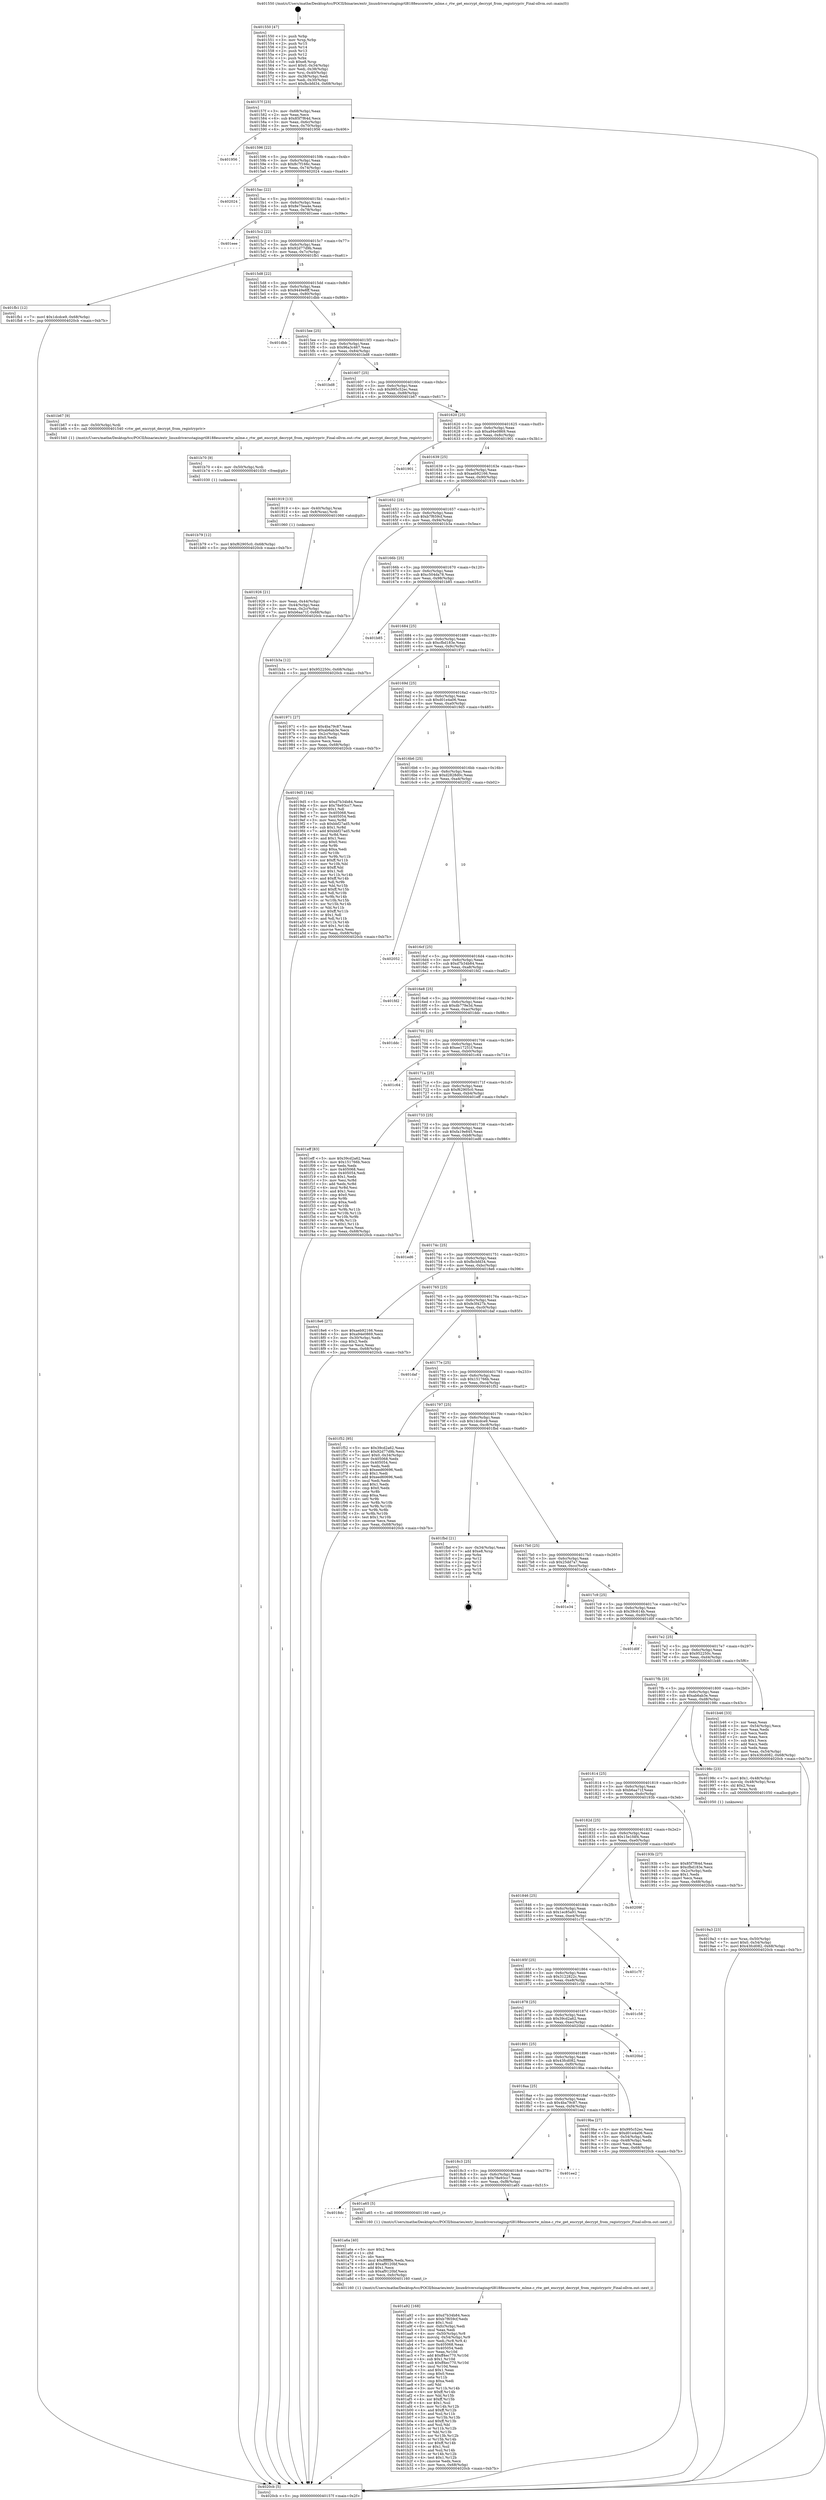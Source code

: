 digraph "0x401550" {
  label = "0x401550 (/mnt/c/Users/mathe/Desktop/tcc/POCII/binaries/extr_linuxdriversstagingrtl8188eucorertw_mlme.c_rtw_get_encrypt_decrypt_from_registrypriv_Final-ollvm.out::main(0))"
  labelloc = "t"
  node[shape=record]

  Entry [label="",width=0.3,height=0.3,shape=circle,fillcolor=black,style=filled]
  "0x40157f" [label="{
     0x40157f [23]\l
     | [instrs]\l
     &nbsp;&nbsp;0x40157f \<+3\>: mov -0x68(%rbp),%eax\l
     &nbsp;&nbsp;0x401582 \<+2\>: mov %eax,%ecx\l
     &nbsp;&nbsp;0x401584 \<+6\>: sub $0x85f7f64d,%ecx\l
     &nbsp;&nbsp;0x40158a \<+3\>: mov %eax,-0x6c(%rbp)\l
     &nbsp;&nbsp;0x40158d \<+3\>: mov %ecx,-0x70(%rbp)\l
     &nbsp;&nbsp;0x401590 \<+6\>: je 0000000000401956 \<main+0x406\>\l
  }"]
  "0x401956" [label="{
     0x401956\l
  }", style=dashed]
  "0x401596" [label="{
     0x401596 [22]\l
     | [instrs]\l
     &nbsp;&nbsp;0x401596 \<+5\>: jmp 000000000040159b \<main+0x4b\>\l
     &nbsp;&nbsp;0x40159b \<+3\>: mov -0x6c(%rbp),%eax\l
     &nbsp;&nbsp;0x40159e \<+5\>: sub $0x8c7f166c,%eax\l
     &nbsp;&nbsp;0x4015a3 \<+3\>: mov %eax,-0x74(%rbp)\l
     &nbsp;&nbsp;0x4015a6 \<+6\>: je 0000000000402024 \<main+0xad4\>\l
  }"]
  Exit [label="",width=0.3,height=0.3,shape=circle,fillcolor=black,style=filled,peripheries=2]
  "0x402024" [label="{
     0x402024\l
  }", style=dashed]
  "0x4015ac" [label="{
     0x4015ac [22]\l
     | [instrs]\l
     &nbsp;&nbsp;0x4015ac \<+5\>: jmp 00000000004015b1 \<main+0x61\>\l
     &nbsp;&nbsp;0x4015b1 \<+3\>: mov -0x6c(%rbp),%eax\l
     &nbsp;&nbsp;0x4015b4 \<+5\>: sub $0x8e75ea4e,%eax\l
     &nbsp;&nbsp;0x4015b9 \<+3\>: mov %eax,-0x78(%rbp)\l
     &nbsp;&nbsp;0x4015bc \<+6\>: je 0000000000401eee \<main+0x99e\>\l
  }"]
  "0x401b79" [label="{
     0x401b79 [12]\l
     | [instrs]\l
     &nbsp;&nbsp;0x401b79 \<+7\>: movl $0xf62905c0,-0x68(%rbp)\l
     &nbsp;&nbsp;0x401b80 \<+5\>: jmp 00000000004020cb \<main+0xb7b\>\l
  }"]
  "0x401eee" [label="{
     0x401eee\l
  }", style=dashed]
  "0x4015c2" [label="{
     0x4015c2 [22]\l
     | [instrs]\l
     &nbsp;&nbsp;0x4015c2 \<+5\>: jmp 00000000004015c7 \<main+0x77\>\l
     &nbsp;&nbsp;0x4015c7 \<+3\>: mov -0x6c(%rbp),%eax\l
     &nbsp;&nbsp;0x4015ca \<+5\>: sub $0x92d77d9b,%eax\l
     &nbsp;&nbsp;0x4015cf \<+3\>: mov %eax,-0x7c(%rbp)\l
     &nbsp;&nbsp;0x4015d2 \<+6\>: je 0000000000401fb1 \<main+0xa61\>\l
  }"]
  "0x401b70" [label="{
     0x401b70 [9]\l
     | [instrs]\l
     &nbsp;&nbsp;0x401b70 \<+4\>: mov -0x50(%rbp),%rdi\l
     &nbsp;&nbsp;0x401b74 \<+5\>: call 0000000000401030 \<free@plt\>\l
     | [calls]\l
     &nbsp;&nbsp;0x401030 \{1\} (unknown)\l
  }"]
  "0x401fb1" [label="{
     0x401fb1 [12]\l
     | [instrs]\l
     &nbsp;&nbsp;0x401fb1 \<+7\>: movl $0x1dcdce9,-0x68(%rbp)\l
     &nbsp;&nbsp;0x401fb8 \<+5\>: jmp 00000000004020cb \<main+0xb7b\>\l
  }"]
  "0x4015d8" [label="{
     0x4015d8 [22]\l
     | [instrs]\l
     &nbsp;&nbsp;0x4015d8 \<+5\>: jmp 00000000004015dd \<main+0x8d\>\l
     &nbsp;&nbsp;0x4015dd \<+3\>: mov -0x6c(%rbp),%eax\l
     &nbsp;&nbsp;0x4015e0 \<+5\>: sub $0x9449e8ff,%eax\l
     &nbsp;&nbsp;0x4015e5 \<+3\>: mov %eax,-0x80(%rbp)\l
     &nbsp;&nbsp;0x4015e8 \<+6\>: je 0000000000401dbb \<main+0x86b\>\l
  }"]
  "0x401a92" [label="{
     0x401a92 [168]\l
     | [instrs]\l
     &nbsp;&nbsp;0x401a92 \<+5\>: mov $0xd7b34b84,%ecx\l
     &nbsp;&nbsp;0x401a97 \<+5\>: mov $0xb7f659cf,%edx\l
     &nbsp;&nbsp;0x401a9c \<+3\>: mov $0x1,%sil\l
     &nbsp;&nbsp;0x401a9f \<+6\>: mov -0xfc(%rbp),%edi\l
     &nbsp;&nbsp;0x401aa5 \<+3\>: imul %eax,%edi\l
     &nbsp;&nbsp;0x401aa8 \<+4\>: mov -0x50(%rbp),%r8\l
     &nbsp;&nbsp;0x401aac \<+4\>: movslq -0x54(%rbp),%r9\l
     &nbsp;&nbsp;0x401ab0 \<+4\>: mov %edi,(%r8,%r9,4)\l
     &nbsp;&nbsp;0x401ab4 \<+7\>: mov 0x405068,%eax\l
     &nbsp;&nbsp;0x401abb \<+7\>: mov 0x405054,%edi\l
     &nbsp;&nbsp;0x401ac2 \<+3\>: mov %eax,%r10d\l
     &nbsp;&nbsp;0x401ac5 \<+7\>: add $0xff4ec770,%r10d\l
     &nbsp;&nbsp;0x401acc \<+4\>: sub $0x1,%r10d\l
     &nbsp;&nbsp;0x401ad0 \<+7\>: sub $0xff4ec770,%r10d\l
     &nbsp;&nbsp;0x401ad7 \<+4\>: imul %r10d,%eax\l
     &nbsp;&nbsp;0x401adb \<+3\>: and $0x1,%eax\l
     &nbsp;&nbsp;0x401ade \<+3\>: cmp $0x0,%eax\l
     &nbsp;&nbsp;0x401ae1 \<+4\>: sete %r11b\l
     &nbsp;&nbsp;0x401ae5 \<+3\>: cmp $0xa,%edi\l
     &nbsp;&nbsp;0x401ae8 \<+3\>: setl %bl\l
     &nbsp;&nbsp;0x401aeb \<+3\>: mov %r11b,%r14b\l
     &nbsp;&nbsp;0x401aee \<+4\>: xor $0xff,%r14b\l
     &nbsp;&nbsp;0x401af2 \<+3\>: mov %bl,%r15b\l
     &nbsp;&nbsp;0x401af5 \<+4\>: xor $0xff,%r15b\l
     &nbsp;&nbsp;0x401af9 \<+4\>: xor $0x1,%sil\l
     &nbsp;&nbsp;0x401afd \<+3\>: mov %r14b,%r12b\l
     &nbsp;&nbsp;0x401b00 \<+4\>: and $0xff,%r12b\l
     &nbsp;&nbsp;0x401b04 \<+3\>: and %sil,%r11b\l
     &nbsp;&nbsp;0x401b07 \<+3\>: mov %r15b,%r13b\l
     &nbsp;&nbsp;0x401b0a \<+4\>: and $0xff,%r13b\l
     &nbsp;&nbsp;0x401b0e \<+3\>: and %sil,%bl\l
     &nbsp;&nbsp;0x401b11 \<+3\>: or %r11b,%r12b\l
     &nbsp;&nbsp;0x401b14 \<+3\>: or %bl,%r13b\l
     &nbsp;&nbsp;0x401b17 \<+3\>: xor %r13b,%r12b\l
     &nbsp;&nbsp;0x401b1a \<+3\>: or %r15b,%r14b\l
     &nbsp;&nbsp;0x401b1d \<+4\>: xor $0xff,%r14b\l
     &nbsp;&nbsp;0x401b21 \<+4\>: or $0x1,%sil\l
     &nbsp;&nbsp;0x401b25 \<+3\>: and %sil,%r14b\l
     &nbsp;&nbsp;0x401b28 \<+3\>: or %r14b,%r12b\l
     &nbsp;&nbsp;0x401b2b \<+4\>: test $0x1,%r12b\l
     &nbsp;&nbsp;0x401b2f \<+3\>: cmovne %edx,%ecx\l
     &nbsp;&nbsp;0x401b32 \<+3\>: mov %ecx,-0x68(%rbp)\l
     &nbsp;&nbsp;0x401b35 \<+5\>: jmp 00000000004020cb \<main+0xb7b\>\l
  }"]
  "0x401dbb" [label="{
     0x401dbb\l
  }", style=dashed]
  "0x4015ee" [label="{
     0x4015ee [25]\l
     | [instrs]\l
     &nbsp;&nbsp;0x4015ee \<+5\>: jmp 00000000004015f3 \<main+0xa3\>\l
     &nbsp;&nbsp;0x4015f3 \<+3\>: mov -0x6c(%rbp),%eax\l
     &nbsp;&nbsp;0x4015f6 \<+5\>: sub $0x96a3c467,%eax\l
     &nbsp;&nbsp;0x4015fb \<+6\>: mov %eax,-0x84(%rbp)\l
     &nbsp;&nbsp;0x401601 \<+6\>: je 0000000000401bd8 \<main+0x688\>\l
  }"]
  "0x401a6a" [label="{
     0x401a6a [40]\l
     | [instrs]\l
     &nbsp;&nbsp;0x401a6a \<+5\>: mov $0x2,%ecx\l
     &nbsp;&nbsp;0x401a6f \<+1\>: cltd\l
     &nbsp;&nbsp;0x401a70 \<+2\>: idiv %ecx\l
     &nbsp;&nbsp;0x401a72 \<+6\>: imul $0xfffffffe,%edx,%ecx\l
     &nbsp;&nbsp;0x401a78 \<+6\>: add $0xaf9120bf,%ecx\l
     &nbsp;&nbsp;0x401a7e \<+3\>: add $0x1,%ecx\l
     &nbsp;&nbsp;0x401a81 \<+6\>: sub $0xaf9120bf,%ecx\l
     &nbsp;&nbsp;0x401a87 \<+6\>: mov %ecx,-0xfc(%rbp)\l
     &nbsp;&nbsp;0x401a8d \<+5\>: call 0000000000401160 \<next_i\>\l
     | [calls]\l
     &nbsp;&nbsp;0x401160 \{1\} (/mnt/c/Users/mathe/Desktop/tcc/POCII/binaries/extr_linuxdriversstagingrtl8188eucorertw_mlme.c_rtw_get_encrypt_decrypt_from_registrypriv_Final-ollvm.out::next_i)\l
  }"]
  "0x401bd8" [label="{
     0x401bd8\l
  }", style=dashed]
  "0x401607" [label="{
     0x401607 [25]\l
     | [instrs]\l
     &nbsp;&nbsp;0x401607 \<+5\>: jmp 000000000040160c \<main+0xbc\>\l
     &nbsp;&nbsp;0x40160c \<+3\>: mov -0x6c(%rbp),%eax\l
     &nbsp;&nbsp;0x40160f \<+5\>: sub $0x995c52ec,%eax\l
     &nbsp;&nbsp;0x401614 \<+6\>: mov %eax,-0x88(%rbp)\l
     &nbsp;&nbsp;0x40161a \<+6\>: je 0000000000401b67 \<main+0x617\>\l
  }"]
  "0x4018dc" [label="{
     0x4018dc\l
  }", style=dashed]
  "0x401b67" [label="{
     0x401b67 [9]\l
     | [instrs]\l
     &nbsp;&nbsp;0x401b67 \<+4\>: mov -0x50(%rbp),%rdi\l
     &nbsp;&nbsp;0x401b6b \<+5\>: call 0000000000401540 \<rtw_get_encrypt_decrypt_from_registrypriv\>\l
     | [calls]\l
     &nbsp;&nbsp;0x401540 \{1\} (/mnt/c/Users/mathe/Desktop/tcc/POCII/binaries/extr_linuxdriversstagingrtl8188eucorertw_mlme.c_rtw_get_encrypt_decrypt_from_registrypriv_Final-ollvm.out::rtw_get_encrypt_decrypt_from_registrypriv)\l
  }"]
  "0x401620" [label="{
     0x401620 [25]\l
     | [instrs]\l
     &nbsp;&nbsp;0x401620 \<+5\>: jmp 0000000000401625 \<main+0xd5\>\l
     &nbsp;&nbsp;0x401625 \<+3\>: mov -0x6c(%rbp),%eax\l
     &nbsp;&nbsp;0x401628 \<+5\>: sub $0xa94e0869,%eax\l
     &nbsp;&nbsp;0x40162d \<+6\>: mov %eax,-0x8c(%rbp)\l
     &nbsp;&nbsp;0x401633 \<+6\>: je 0000000000401901 \<main+0x3b1\>\l
  }"]
  "0x401a65" [label="{
     0x401a65 [5]\l
     | [instrs]\l
     &nbsp;&nbsp;0x401a65 \<+5\>: call 0000000000401160 \<next_i\>\l
     | [calls]\l
     &nbsp;&nbsp;0x401160 \{1\} (/mnt/c/Users/mathe/Desktop/tcc/POCII/binaries/extr_linuxdriversstagingrtl8188eucorertw_mlme.c_rtw_get_encrypt_decrypt_from_registrypriv_Final-ollvm.out::next_i)\l
  }"]
  "0x401901" [label="{
     0x401901\l
  }", style=dashed]
  "0x401639" [label="{
     0x401639 [25]\l
     | [instrs]\l
     &nbsp;&nbsp;0x401639 \<+5\>: jmp 000000000040163e \<main+0xee\>\l
     &nbsp;&nbsp;0x40163e \<+3\>: mov -0x6c(%rbp),%eax\l
     &nbsp;&nbsp;0x401641 \<+5\>: sub $0xaeb92166,%eax\l
     &nbsp;&nbsp;0x401646 \<+6\>: mov %eax,-0x90(%rbp)\l
     &nbsp;&nbsp;0x40164c \<+6\>: je 0000000000401919 \<main+0x3c9\>\l
  }"]
  "0x4018c3" [label="{
     0x4018c3 [25]\l
     | [instrs]\l
     &nbsp;&nbsp;0x4018c3 \<+5\>: jmp 00000000004018c8 \<main+0x378\>\l
     &nbsp;&nbsp;0x4018c8 \<+3\>: mov -0x6c(%rbp),%eax\l
     &nbsp;&nbsp;0x4018cb \<+5\>: sub $0x78e93cc7,%eax\l
     &nbsp;&nbsp;0x4018d0 \<+6\>: mov %eax,-0xf8(%rbp)\l
     &nbsp;&nbsp;0x4018d6 \<+6\>: je 0000000000401a65 \<main+0x515\>\l
  }"]
  "0x401919" [label="{
     0x401919 [13]\l
     | [instrs]\l
     &nbsp;&nbsp;0x401919 \<+4\>: mov -0x40(%rbp),%rax\l
     &nbsp;&nbsp;0x40191d \<+4\>: mov 0x8(%rax),%rdi\l
     &nbsp;&nbsp;0x401921 \<+5\>: call 0000000000401060 \<atoi@plt\>\l
     | [calls]\l
     &nbsp;&nbsp;0x401060 \{1\} (unknown)\l
  }"]
  "0x401652" [label="{
     0x401652 [25]\l
     | [instrs]\l
     &nbsp;&nbsp;0x401652 \<+5\>: jmp 0000000000401657 \<main+0x107\>\l
     &nbsp;&nbsp;0x401657 \<+3\>: mov -0x6c(%rbp),%eax\l
     &nbsp;&nbsp;0x40165a \<+5\>: sub $0xb7f659cf,%eax\l
     &nbsp;&nbsp;0x40165f \<+6\>: mov %eax,-0x94(%rbp)\l
     &nbsp;&nbsp;0x401665 \<+6\>: je 0000000000401b3a \<main+0x5ea\>\l
  }"]
  "0x401ee2" [label="{
     0x401ee2\l
  }", style=dashed]
  "0x401b3a" [label="{
     0x401b3a [12]\l
     | [instrs]\l
     &nbsp;&nbsp;0x401b3a \<+7\>: movl $0x952250c,-0x68(%rbp)\l
     &nbsp;&nbsp;0x401b41 \<+5\>: jmp 00000000004020cb \<main+0xb7b\>\l
  }"]
  "0x40166b" [label="{
     0x40166b [25]\l
     | [instrs]\l
     &nbsp;&nbsp;0x40166b \<+5\>: jmp 0000000000401670 \<main+0x120\>\l
     &nbsp;&nbsp;0x401670 \<+3\>: mov -0x6c(%rbp),%eax\l
     &nbsp;&nbsp;0x401673 \<+5\>: sub $0xc504da78,%eax\l
     &nbsp;&nbsp;0x401678 \<+6\>: mov %eax,-0x98(%rbp)\l
     &nbsp;&nbsp;0x40167e \<+6\>: je 0000000000401b85 \<main+0x635\>\l
  }"]
  "0x4018aa" [label="{
     0x4018aa [25]\l
     | [instrs]\l
     &nbsp;&nbsp;0x4018aa \<+5\>: jmp 00000000004018af \<main+0x35f\>\l
     &nbsp;&nbsp;0x4018af \<+3\>: mov -0x6c(%rbp),%eax\l
     &nbsp;&nbsp;0x4018b2 \<+5\>: sub $0x4ba79c87,%eax\l
     &nbsp;&nbsp;0x4018b7 \<+6\>: mov %eax,-0xf4(%rbp)\l
     &nbsp;&nbsp;0x4018bd \<+6\>: je 0000000000401ee2 \<main+0x992\>\l
  }"]
  "0x401b85" [label="{
     0x401b85\l
  }", style=dashed]
  "0x401684" [label="{
     0x401684 [25]\l
     | [instrs]\l
     &nbsp;&nbsp;0x401684 \<+5\>: jmp 0000000000401689 \<main+0x139\>\l
     &nbsp;&nbsp;0x401689 \<+3\>: mov -0x6c(%rbp),%eax\l
     &nbsp;&nbsp;0x40168c \<+5\>: sub $0xcfbd183e,%eax\l
     &nbsp;&nbsp;0x401691 \<+6\>: mov %eax,-0x9c(%rbp)\l
     &nbsp;&nbsp;0x401697 \<+6\>: je 0000000000401971 \<main+0x421\>\l
  }"]
  "0x4019ba" [label="{
     0x4019ba [27]\l
     | [instrs]\l
     &nbsp;&nbsp;0x4019ba \<+5\>: mov $0x995c52ec,%eax\l
     &nbsp;&nbsp;0x4019bf \<+5\>: mov $0xd01e4a06,%ecx\l
     &nbsp;&nbsp;0x4019c4 \<+3\>: mov -0x54(%rbp),%edx\l
     &nbsp;&nbsp;0x4019c7 \<+3\>: cmp -0x48(%rbp),%edx\l
     &nbsp;&nbsp;0x4019ca \<+3\>: cmovl %ecx,%eax\l
     &nbsp;&nbsp;0x4019cd \<+3\>: mov %eax,-0x68(%rbp)\l
     &nbsp;&nbsp;0x4019d0 \<+5\>: jmp 00000000004020cb \<main+0xb7b\>\l
  }"]
  "0x401971" [label="{
     0x401971 [27]\l
     | [instrs]\l
     &nbsp;&nbsp;0x401971 \<+5\>: mov $0x4ba79c87,%eax\l
     &nbsp;&nbsp;0x401976 \<+5\>: mov $0xab6ab3e,%ecx\l
     &nbsp;&nbsp;0x40197b \<+3\>: mov -0x2c(%rbp),%edx\l
     &nbsp;&nbsp;0x40197e \<+3\>: cmp $0x0,%edx\l
     &nbsp;&nbsp;0x401981 \<+3\>: cmove %ecx,%eax\l
     &nbsp;&nbsp;0x401984 \<+3\>: mov %eax,-0x68(%rbp)\l
     &nbsp;&nbsp;0x401987 \<+5\>: jmp 00000000004020cb \<main+0xb7b\>\l
  }"]
  "0x40169d" [label="{
     0x40169d [25]\l
     | [instrs]\l
     &nbsp;&nbsp;0x40169d \<+5\>: jmp 00000000004016a2 \<main+0x152\>\l
     &nbsp;&nbsp;0x4016a2 \<+3\>: mov -0x6c(%rbp),%eax\l
     &nbsp;&nbsp;0x4016a5 \<+5\>: sub $0xd01e4a06,%eax\l
     &nbsp;&nbsp;0x4016aa \<+6\>: mov %eax,-0xa0(%rbp)\l
     &nbsp;&nbsp;0x4016b0 \<+6\>: je 00000000004019d5 \<main+0x485\>\l
  }"]
  "0x401891" [label="{
     0x401891 [25]\l
     | [instrs]\l
     &nbsp;&nbsp;0x401891 \<+5\>: jmp 0000000000401896 \<main+0x346\>\l
     &nbsp;&nbsp;0x401896 \<+3\>: mov -0x6c(%rbp),%eax\l
     &nbsp;&nbsp;0x401899 \<+5\>: sub $0x43fcd082,%eax\l
     &nbsp;&nbsp;0x40189e \<+6\>: mov %eax,-0xf0(%rbp)\l
     &nbsp;&nbsp;0x4018a4 \<+6\>: je 00000000004019ba \<main+0x46a\>\l
  }"]
  "0x4019d5" [label="{
     0x4019d5 [144]\l
     | [instrs]\l
     &nbsp;&nbsp;0x4019d5 \<+5\>: mov $0xd7b34b84,%eax\l
     &nbsp;&nbsp;0x4019da \<+5\>: mov $0x78e93cc7,%ecx\l
     &nbsp;&nbsp;0x4019df \<+2\>: mov $0x1,%dl\l
     &nbsp;&nbsp;0x4019e1 \<+7\>: mov 0x405068,%esi\l
     &nbsp;&nbsp;0x4019e8 \<+7\>: mov 0x405054,%edi\l
     &nbsp;&nbsp;0x4019ef \<+3\>: mov %esi,%r8d\l
     &nbsp;&nbsp;0x4019f2 \<+7\>: sub $0xbbf27ad5,%r8d\l
     &nbsp;&nbsp;0x4019f9 \<+4\>: sub $0x1,%r8d\l
     &nbsp;&nbsp;0x4019fd \<+7\>: add $0xbbf27ad5,%r8d\l
     &nbsp;&nbsp;0x401a04 \<+4\>: imul %r8d,%esi\l
     &nbsp;&nbsp;0x401a08 \<+3\>: and $0x1,%esi\l
     &nbsp;&nbsp;0x401a0b \<+3\>: cmp $0x0,%esi\l
     &nbsp;&nbsp;0x401a0e \<+4\>: sete %r9b\l
     &nbsp;&nbsp;0x401a12 \<+3\>: cmp $0xa,%edi\l
     &nbsp;&nbsp;0x401a15 \<+4\>: setl %r10b\l
     &nbsp;&nbsp;0x401a19 \<+3\>: mov %r9b,%r11b\l
     &nbsp;&nbsp;0x401a1c \<+4\>: xor $0xff,%r11b\l
     &nbsp;&nbsp;0x401a20 \<+3\>: mov %r10b,%bl\l
     &nbsp;&nbsp;0x401a23 \<+3\>: xor $0xff,%bl\l
     &nbsp;&nbsp;0x401a26 \<+3\>: xor $0x1,%dl\l
     &nbsp;&nbsp;0x401a29 \<+3\>: mov %r11b,%r14b\l
     &nbsp;&nbsp;0x401a2c \<+4\>: and $0xff,%r14b\l
     &nbsp;&nbsp;0x401a30 \<+3\>: and %dl,%r9b\l
     &nbsp;&nbsp;0x401a33 \<+3\>: mov %bl,%r15b\l
     &nbsp;&nbsp;0x401a36 \<+4\>: and $0xff,%r15b\l
     &nbsp;&nbsp;0x401a3a \<+3\>: and %dl,%r10b\l
     &nbsp;&nbsp;0x401a3d \<+3\>: or %r9b,%r14b\l
     &nbsp;&nbsp;0x401a40 \<+3\>: or %r10b,%r15b\l
     &nbsp;&nbsp;0x401a43 \<+3\>: xor %r15b,%r14b\l
     &nbsp;&nbsp;0x401a46 \<+3\>: or %bl,%r11b\l
     &nbsp;&nbsp;0x401a49 \<+4\>: xor $0xff,%r11b\l
     &nbsp;&nbsp;0x401a4d \<+3\>: or $0x1,%dl\l
     &nbsp;&nbsp;0x401a50 \<+3\>: and %dl,%r11b\l
     &nbsp;&nbsp;0x401a53 \<+3\>: or %r11b,%r14b\l
     &nbsp;&nbsp;0x401a56 \<+4\>: test $0x1,%r14b\l
     &nbsp;&nbsp;0x401a5a \<+3\>: cmovne %ecx,%eax\l
     &nbsp;&nbsp;0x401a5d \<+3\>: mov %eax,-0x68(%rbp)\l
     &nbsp;&nbsp;0x401a60 \<+5\>: jmp 00000000004020cb \<main+0xb7b\>\l
  }"]
  "0x4016b6" [label="{
     0x4016b6 [25]\l
     | [instrs]\l
     &nbsp;&nbsp;0x4016b6 \<+5\>: jmp 00000000004016bb \<main+0x16b\>\l
     &nbsp;&nbsp;0x4016bb \<+3\>: mov -0x6c(%rbp),%eax\l
     &nbsp;&nbsp;0x4016be \<+5\>: sub $0xd2828d0c,%eax\l
     &nbsp;&nbsp;0x4016c3 \<+6\>: mov %eax,-0xa4(%rbp)\l
     &nbsp;&nbsp;0x4016c9 \<+6\>: je 0000000000402052 \<main+0xb02\>\l
  }"]
  "0x4020bd" [label="{
     0x4020bd\l
  }", style=dashed]
  "0x402052" [label="{
     0x402052\l
  }", style=dashed]
  "0x4016cf" [label="{
     0x4016cf [25]\l
     | [instrs]\l
     &nbsp;&nbsp;0x4016cf \<+5\>: jmp 00000000004016d4 \<main+0x184\>\l
     &nbsp;&nbsp;0x4016d4 \<+3\>: mov -0x6c(%rbp),%eax\l
     &nbsp;&nbsp;0x4016d7 \<+5\>: sub $0xd7b34b84,%eax\l
     &nbsp;&nbsp;0x4016dc \<+6\>: mov %eax,-0xa8(%rbp)\l
     &nbsp;&nbsp;0x4016e2 \<+6\>: je 0000000000401fd2 \<main+0xa82\>\l
  }"]
  "0x401878" [label="{
     0x401878 [25]\l
     | [instrs]\l
     &nbsp;&nbsp;0x401878 \<+5\>: jmp 000000000040187d \<main+0x32d\>\l
     &nbsp;&nbsp;0x40187d \<+3\>: mov -0x6c(%rbp),%eax\l
     &nbsp;&nbsp;0x401880 \<+5\>: sub $0x39cd2a62,%eax\l
     &nbsp;&nbsp;0x401885 \<+6\>: mov %eax,-0xec(%rbp)\l
     &nbsp;&nbsp;0x40188b \<+6\>: je 00000000004020bd \<main+0xb6d\>\l
  }"]
  "0x401fd2" [label="{
     0x401fd2\l
  }", style=dashed]
  "0x4016e8" [label="{
     0x4016e8 [25]\l
     | [instrs]\l
     &nbsp;&nbsp;0x4016e8 \<+5\>: jmp 00000000004016ed \<main+0x19d\>\l
     &nbsp;&nbsp;0x4016ed \<+3\>: mov -0x6c(%rbp),%eax\l
     &nbsp;&nbsp;0x4016f0 \<+5\>: sub $0xdb779e3d,%eax\l
     &nbsp;&nbsp;0x4016f5 \<+6\>: mov %eax,-0xac(%rbp)\l
     &nbsp;&nbsp;0x4016fb \<+6\>: je 0000000000401ddc \<main+0x88c\>\l
  }"]
  "0x401c58" [label="{
     0x401c58\l
  }", style=dashed]
  "0x401ddc" [label="{
     0x401ddc\l
  }", style=dashed]
  "0x401701" [label="{
     0x401701 [25]\l
     | [instrs]\l
     &nbsp;&nbsp;0x401701 \<+5\>: jmp 0000000000401706 \<main+0x1b6\>\l
     &nbsp;&nbsp;0x401706 \<+3\>: mov -0x6c(%rbp),%eax\l
     &nbsp;&nbsp;0x401709 \<+5\>: sub $0xee17251f,%eax\l
     &nbsp;&nbsp;0x40170e \<+6\>: mov %eax,-0xb0(%rbp)\l
     &nbsp;&nbsp;0x401714 \<+6\>: je 0000000000401c64 \<main+0x714\>\l
  }"]
  "0x40185f" [label="{
     0x40185f [25]\l
     | [instrs]\l
     &nbsp;&nbsp;0x40185f \<+5\>: jmp 0000000000401864 \<main+0x314\>\l
     &nbsp;&nbsp;0x401864 \<+3\>: mov -0x6c(%rbp),%eax\l
     &nbsp;&nbsp;0x401867 \<+5\>: sub $0x3122822c,%eax\l
     &nbsp;&nbsp;0x40186c \<+6\>: mov %eax,-0xe8(%rbp)\l
     &nbsp;&nbsp;0x401872 \<+6\>: je 0000000000401c58 \<main+0x708\>\l
  }"]
  "0x401c64" [label="{
     0x401c64\l
  }", style=dashed]
  "0x40171a" [label="{
     0x40171a [25]\l
     | [instrs]\l
     &nbsp;&nbsp;0x40171a \<+5\>: jmp 000000000040171f \<main+0x1cf\>\l
     &nbsp;&nbsp;0x40171f \<+3\>: mov -0x6c(%rbp),%eax\l
     &nbsp;&nbsp;0x401722 \<+5\>: sub $0xf62905c0,%eax\l
     &nbsp;&nbsp;0x401727 \<+6\>: mov %eax,-0xb4(%rbp)\l
     &nbsp;&nbsp;0x40172d \<+6\>: je 0000000000401eff \<main+0x9af\>\l
  }"]
  "0x401c7f" [label="{
     0x401c7f\l
  }", style=dashed]
  "0x401eff" [label="{
     0x401eff [83]\l
     | [instrs]\l
     &nbsp;&nbsp;0x401eff \<+5\>: mov $0x39cd2a62,%eax\l
     &nbsp;&nbsp;0x401f04 \<+5\>: mov $0x151766b,%ecx\l
     &nbsp;&nbsp;0x401f09 \<+2\>: xor %edx,%edx\l
     &nbsp;&nbsp;0x401f0b \<+7\>: mov 0x405068,%esi\l
     &nbsp;&nbsp;0x401f12 \<+7\>: mov 0x405054,%edi\l
     &nbsp;&nbsp;0x401f19 \<+3\>: sub $0x1,%edx\l
     &nbsp;&nbsp;0x401f1c \<+3\>: mov %esi,%r8d\l
     &nbsp;&nbsp;0x401f1f \<+3\>: add %edx,%r8d\l
     &nbsp;&nbsp;0x401f22 \<+4\>: imul %r8d,%esi\l
     &nbsp;&nbsp;0x401f26 \<+3\>: and $0x1,%esi\l
     &nbsp;&nbsp;0x401f29 \<+3\>: cmp $0x0,%esi\l
     &nbsp;&nbsp;0x401f2c \<+4\>: sete %r9b\l
     &nbsp;&nbsp;0x401f30 \<+3\>: cmp $0xa,%edi\l
     &nbsp;&nbsp;0x401f33 \<+4\>: setl %r10b\l
     &nbsp;&nbsp;0x401f37 \<+3\>: mov %r9b,%r11b\l
     &nbsp;&nbsp;0x401f3a \<+3\>: and %r10b,%r11b\l
     &nbsp;&nbsp;0x401f3d \<+3\>: xor %r10b,%r9b\l
     &nbsp;&nbsp;0x401f40 \<+3\>: or %r9b,%r11b\l
     &nbsp;&nbsp;0x401f43 \<+4\>: test $0x1,%r11b\l
     &nbsp;&nbsp;0x401f47 \<+3\>: cmovne %ecx,%eax\l
     &nbsp;&nbsp;0x401f4a \<+3\>: mov %eax,-0x68(%rbp)\l
     &nbsp;&nbsp;0x401f4d \<+5\>: jmp 00000000004020cb \<main+0xb7b\>\l
  }"]
  "0x401733" [label="{
     0x401733 [25]\l
     | [instrs]\l
     &nbsp;&nbsp;0x401733 \<+5\>: jmp 0000000000401738 \<main+0x1e8\>\l
     &nbsp;&nbsp;0x401738 \<+3\>: mov -0x6c(%rbp),%eax\l
     &nbsp;&nbsp;0x40173b \<+5\>: sub $0xfa19e845,%eax\l
     &nbsp;&nbsp;0x401740 \<+6\>: mov %eax,-0xb8(%rbp)\l
     &nbsp;&nbsp;0x401746 \<+6\>: je 0000000000401ed6 \<main+0x986\>\l
  }"]
  "0x401846" [label="{
     0x401846 [25]\l
     | [instrs]\l
     &nbsp;&nbsp;0x401846 \<+5\>: jmp 000000000040184b \<main+0x2fb\>\l
     &nbsp;&nbsp;0x40184b \<+3\>: mov -0x6c(%rbp),%eax\l
     &nbsp;&nbsp;0x40184e \<+5\>: sub $0x1ec85a91,%eax\l
     &nbsp;&nbsp;0x401853 \<+6\>: mov %eax,-0xe4(%rbp)\l
     &nbsp;&nbsp;0x401859 \<+6\>: je 0000000000401c7f \<main+0x72f\>\l
  }"]
  "0x401ed6" [label="{
     0x401ed6\l
  }", style=dashed]
  "0x40174c" [label="{
     0x40174c [25]\l
     | [instrs]\l
     &nbsp;&nbsp;0x40174c \<+5\>: jmp 0000000000401751 \<main+0x201\>\l
     &nbsp;&nbsp;0x401751 \<+3\>: mov -0x6c(%rbp),%eax\l
     &nbsp;&nbsp;0x401754 \<+5\>: sub $0xfbcbfd34,%eax\l
     &nbsp;&nbsp;0x401759 \<+6\>: mov %eax,-0xbc(%rbp)\l
     &nbsp;&nbsp;0x40175f \<+6\>: je 00000000004018e6 \<main+0x396\>\l
  }"]
  "0x40209f" [label="{
     0x40209f\l
  }", style=dashed]
  "0x4018e6" [label="{
     0x4018e6 [27]\l
     | [instrs]\l
     &nbsp;&nbsp;0x4018e6 \<+5\>: mov $0xaeb92166,%eax\l
     &nbsp;&nbsp;0x4018eb \<+5\>: mov $0xa94e0869,%ecx\l
     &nbsp;&nbsp;0x4018f0 \<+3\>: mov -0x30(%rbp),%edx\l
     &nbsp;&nbsp;0x4018f3 \<+3\>: cmp $0x2,%edx\l
     &nbsp;&nbsp;0x4018f6 \<+3\>: cmovne %ecx,%eax\l
     &nbsp;&nbsp;0x4018f9 \<+3\>: mov %eax,-0x68(%rbp)\l
     &nbsp;&nbsp;0x4018fc \<+5\>: jmp 00000000004020cb \<main+0xb7b\>\l
  }"]
  "0x401765" [label="{
     0x401765 [25]\l
     | [instrs]\l
     &nbsp;&nbsp;0x401765 \<+5\>: jmp 000000000040176a \<main+0x21a\>\l
     &nbsp;&nbsp;0x40176a \<+3\>: mov -0x6c(%rbp),%eax\l
     &nbsp;&nbsp;0x40176d \<+5\>: sub $0xfe3f427b,%eax\l
     &nbsp;&nbsp;0x401772 \<+6\>: mov %eax,-0xc0(%rbp)\l
     &nbsp;&nbsp;0x401778 \<+6\>: je 0000000000401daf \<main+0x85f\>\l
  }"]
  "0x4020cb" [label="{
     0x4020cb [5]\l
     | [instrs]\l
     &nbsp;&nbsp;0x4020cb \<+5\>: jmp 000000000040157f \<main+0x2f\>\l
  }"]
  "0x401550" [label="{
     0x401550 [47]\l
     | [instrs]\l
     &nbsp;&nbsp;0x401550 \<+1\>: push %rbp\l
     &nbsp;&nbsp;0x401551 \<+3\>: mov %rsp,%rbp\l
     &nbsp;&nbsp;0x401554 \<+2\>: push %r15\l
     &nbsp;&nbsp;0x401556 \<+2\>: push %r14\l
     &nbsp;&nbsp;0x401558 \<+2\>: push %r13\l
     &nbsp;&nbsp;0x40155a \<+2\>: push %r12\l
     &nbsp;&nbsp;0x40155c \<+1\>: push %rbx\l
     &nbsp;&nbsp;0x40155d \<+7\>: sub $0xe8,%rsp\l
     &nbsp;&nbsp;0x401564 \<+7\>: movl $0x0,-0x34(%rbp)\l
     &nbsp;&nbsp;0x40156b \<+3\>: mov %edi,-0x38(%rbp)\l
     &nbsp;&nbsp;0x40156e \<+4\>: mov %rsi,-0x40(%rbp)\l
     &nbsp;&nbsp;0x401572 \<+3\>: mov -0x38(%rbp),%edi\l
     &nbsp;&nbsp;0x401575 \<+3\>: mov %edi,-0x30(%rbp)\l
     &nbsp;&nbsp;0x401578 \<+7\>: movl $0xfbcbfd34,-0x68(%rbp)\l
  }"]
  "0x401926" [label="{
     0x401926 [21]\l
     | [instrs]\l
     &nbsp;&nbsp;0x401926 \<+3\>: mov %eax,-0x44(%rbp)\l
     &nbsp;&nbsp;0x401929 \<+3\>: mov -0x44(%rbp),%eax\l
     &nbsp;&nbsp;0x40192c \<+3\>: mov %eax,-0x2c(%rbp)\l
     &nbsp;&nbsp;0x40192f \<+7\>: movl $0xb6aa71f,-0x68(%rbp)\l
     &nbsp;&nbsp;0x401936 \<+5\>: jmp 00000000004020cb \<main+0xb7b\>\l
  }"]
  "0x4019a3" [label="{
     0x4019a3 [23]\l
     | [instrs]\l
     &nbsp;&nbsp;0x4019a3 \<+4\>: mov %rax,-0x50(%rbp)\l
     &nbsp;&nbsp;0x4019a7 \<+7\>: movl $0x0,-0x54(%rbp)\l
     &nbsp;&nbsp;0x4019ae \<+7\>: movl $0x43fcd082,-0x68(%rbp)\l
     &nbsp;&nbsp;0x4019b5 \<+5\>: jmp 00000000004020cb \<main+0xb7b\>\l
  }"]
  "0x401daf" [label="{
     0x401daf\l
  }", style=dashed]
  "0x40177e" [label="{
     0x40177e [25]\l
     | [instrs]\l
     &nbsp;&nbsp;0x40177e \<+5\>: jmp 0000000000401783 \<main+0x233\>\l
     &nbsp;&nbsp;0x401783 \<+3\>: mov -0x6c(%rbp),%eax\l
     &nbsp;&nbsp;0x401786 \<+5\>: sub $0x151766b,%eax\l
     &nbsp;&nbsp;0x40178b \<+6\>: mov %eax,-0xc4(%rbp)\l
     &nbsp;&nbsp;0x401791 \<+6\>: je 0000000000401f52 \<main+0xa02\>\l
  }"]
  "0x40182d" [label="{
     0x40182d [25]\l
     | [instrs]\l
     &nbsp;&nbsp;0x40182d \<+5\>: jmp 0000000000401832 \<main+0x2e2\>\l
     &nbsp;&nbsp;0x401832 \<+3\>: mov -0x6c(%rbp),%eax\l
     &nbsp;&nbsp;0x401835 \<+5\>: sub $0x15e1fdf4,%eax\l
     &nbsp;&nbsp;0x40183a \<+6\>: mov %eax,-0xe0(%rbp)\l
     &nbsp;&nbsp;0x401840 \<+6\>: je 000000000040209f \<main+0xb4f\>\l
  }"]
  "0x401f52" [label="{
     0x401f52 [95]\l
     | [instrs]\l
     &nbsp;&nbsp;0x401f52 \<+5\>: mov $0x39cd2a62,%eax\l
     &nbsp;&nbsp;0x401f57 \<+5\>: mov $0x92d77d9b,%ecx\l
     &nbsp;&nbsp;0x401f5c \<+7\>: movl $0x0,-0x34(%rbp)\l
     &nbsp;&nbsp;0x401f63 \<+7\>: mov 0x405068,%edx\l
     &nbsp;&nbsp;0x401f6a \<+7\>: mov 0x405054,%esi\l
     &nbsp;&nbsp;0x401f71 \<+2\>: mov %edx,%edi\l
     &nbsp;&nbsp;0x401f73 \<+6\>: sub $0xeed60696,%edi\l
     &nbsp;&nbsp;0x401f79 \<+3\>: sub $0x1,%edi\l
     &nbsp;&nbsp;0x401f7c \<+6\>: add $0xeed60696,%edi\l
     &nbsp;&nbsp;0x401f82 \<+3\>: imul %edi,%edx\l
     &nbsp;&nbsp;0x401f85 \<+3\>: and $0x1,%edx\l
     &nbsp;&nbsp;0x401f88 \<+3\>: cmp $0x0,%edx\l
     &nbsp;&nbsp;0x401f8b \<+4\>: sete %r8b\l
     &nbsp;&nbsp;0x401f8f \<+3\>: cmp $0xa,%esi\l
     &nbsp;&nbsp;0x401f92 \<+4\>: setl %r9b\l
     &nbsp;&nbsp;0x401f96 \<+3\>: mov %r8b,%r10b\l
     &nbsp;&nbsp;0x401f99 \<+3\>: and %r9b,%r10b\l
     &nbsp;&nbsp;0x401f9c \<+3\>: xor %r9b,%r8b\l
     &nbsp;&nbsp;0x401f9f \<+3\>: or %r8b,%r10b\l
     &nbsp;&nbsp;0x401fa2 \<+4\>: test $0x1,%r10b\l
     &nbsp;&nbsp;0x401fa6 \<+3\>: cmovne %ecx,%eax\l
     &nbsp;&nbsp;0x401fa9 \<+3\>: mov %eax,-0x68(%rbp)\l
     &nbsp;&nbsp;0x401fac \<+5\>: jmp 00000000004020cb \<main+0xb7b\>\l
  }"]
  "0x401797" [label="{
     0x401797 [25]\l
     | [instrs]\l
     &nbsp;&nbsp;0x401797 \<+5\>: jmp 000000000040179c \<main+0x24c\>\l
     &nbsp;&nbsp;0x40179c \<+3\>: mov -0x6c(%rbp),%eax\l
     &nbsp;&nbsp;0x40179f \<+5\>: sub $0x1dcdce9,%eax\l
     &nbsp;&nbsp;0x4017a4 \<+6\>: mov %eax,-0xc8(%rbp)\l
     &nbsp;&nbsp;0x4017aa \<+6\>: je 0000000000401fbd \<main+0xa6d\>\l
  }"]
  "0x40193b" [label="{
     0x40193b [27]\l
     | [instrs]\l
     &nbsp;&nbsp;0x40193b \<+5\>: mov $0x85f7f64d,%eax\l
     &nbsp;&nbsp;0x401940 \<+5\>: mov $0xcfbd183e,%ecx\l
     &nbsp;&nbsp;0x401945 \<+3\>: mov -0x2c(%rbp),%edx\l
     &nbsp;&nbsp;0x401948 \<+3\>: cmp $0x1,%edx\l
     &nbsp;&nbsp;0x40194b \<+3\>: cmovl %ecx,%eax\l
     &nbsp;&nbsp;0x40194e \<+3\>: mov %eax,-0x68(%rbp)\l
     &nbsp;&nbsp;0x401951 \<+5\>: jmp 00000000004020cb \<main+0xb7b\>\l
  }"]
  "0x401fbd" [label="{
     0x401fbd [21]\l
     | [instrs]\l
     &nbsp;&nbsp;0x401fbd \<+3\>: mov -0x34(%rbp),%eax\l
     &nbsp;&nbsp;0x401fc0 \<+7\>: add $0xe8,%rsp\l
     &nbsp;&nbsp;0x401fc7 \<+1\>: pop %rbx\l
     &nbsp;&nbsp;0x401fc8 \<+2\>: pop %r12\l
     &nbsp;&nbsp;0x401fca \<+2\>: pop %r13\l
     &nbsp;&nbsp;0x401fcc \<+2\>: pop %r14\l
     &nbsp;&nbsp;0x401fce \<+2\>: pop %r15\l
     &nbsp;&nbsp;0x401fd0 \<+1\>: pop %rbp\l
     &nbsp;&nbsp;0x401fd1 \<+1\>: ret\l
  }"]
  "0x4017b0" [label="{
     0x4017b0 [25]\l
     | [instrs]\l
     &nbsp;&nbsp;0x4017b0 \<+5\>: jmp 00000000004017b5 \<main+0x265\>\l
     &nbsp;&nbsp;0x4017b5 \<+3\>: mov -0x6c(%rbp),%eax\l
     &nbsp;&nbsp;0x4017b8 \<+5\>: sub $0x25dd7a7,%eax\l
     &nbsp;&nbsp;0x4017bd \<+6\>: mov %eax,-0xcc(%rbp)\l
     &nbsp;&nbsp;0x4017c3 \<+6\>: je 0000000000401e34 \<main+0x8e4\>\l
  }"]
  "0x401814" [label="{
     0x401814 [25]\l
     | [instrs]\l
     &nbsp;&nbsp;0x401814 \<+5\>: jmp 0000000000401819 \<main+0x2c9\>\l
     &nbsp;&nbsp;0x401819 \<+3\>: mov -0x6c(%rbp),%eax\l
     &nbsp;&nbsp;0x40181c \<+5\>: sub $0xb6aa71f,%eax\l
     &nbsp;&nbsp;0x401821 \<+6\>: mov %eax,-0xdc(%rbp)\l
     &nbsp;&nbsp;0x401827 \<+6\>: je 000000000040193b \<main+0x3eb\>\l
  }"]
  "0x401e34" [label="{
     0x401e34\l
  }", style=dashed]
  "0x4017c9" [label="{
     0x4017c9 [25]\l
     | [instrs]\l
     &nbsp;&nbsp;0x4017c9 \<+5\>: jmp 00000000004017ce \<main+0x27e\>\l
     &nbsp;&nbsp;0x4017ce \<+3\>: mov -0x6c(%rbp),%eax\l
     &nbsp;&nbsp;0x4017d1 \<+5\>: sub $0x39c614b,%eax\l
     &nbsp;&nbsp;0x4017d6 \<+6\>: mov %eax,-0xd0(%rbp)\l
     &nbsp;&nbsp;0x4017dc \<+6\>: je 0000000000401d0f \<main+0x7bf\>\l
  }"]
  "0x40198c" [label="{
     0x40198c [23]\l
     | [instrs]\l
     &nbsp;&nbsp;0x40198c \<+7\>: movl $0x1,-0x48(%rbp)\l
     &nbsp;&nbsp;0x401993 \<+4\>: movslq -0x48(%rbp),%rax\l
     &nbsp;&nbsp;0x401997 \<+4\>: shl $0x2,%rax\l
     &nbsp;&nbsp;0x40199b \<+3\>: mov %rax,%rdi\l
     &nbsp;&nbsp;0x40199e \<+5\>: call 0000000000401050 \<malloc@plt\>\l
     | [calls]\l
     &nbsp;&nbsp;0x401050 \{1\} (unknown)\l
  }"]
  "0x401d0f" [label="{
     0x401d0f\l
  }", style=dashed]
  "0x4017e2" [label="{
     0x4017e2 [25]\l
     | [instrs]\l
     &nbsp;&nbsp;0x4017e2 \<+5\>: jmp 00000000004017e7 \<main+0x297\>\l
     &nbsp;&nbsp;0x4017e7 \<+3\>: mov -0x6c(%rbp),%eax\l
     &nbsp;&nbsp;0x4017ea \<+5\>: sub $0x952250c,%eax\l
     &nbsp;&nbsp;0x4017ef \<+6\>: mov %eax,-0xd4(%rbp)\l
     &nbsp;&nbsp;0x4017f5 \<+6\>: je 0000000000401b46 \<main+0x5f6\>\l
  }"]
  "0x4017fb" [label="{
     0x4017fb [25]\l
     | [instrs]\l
     &nbsp;&nbsp;0x4017fb \<+5\>: jmp 0000000000401800 \<main+0x2b0\>\l
     &nbsp;&nbsp;0x401800 \<+3\>: mov -0x6c(%rbp),%eax\l
     &nbsp;&nbsp;0x401803 \<+5\>: sub $0xab6ab3e,%eax\l
     &nbsp;&nbsp;0x401808 \<+6\>: mov %eax,-0xd8(%rbp)\l
     &nbsp;&nbsp;0x40180e \<+6\>: je 000000000040198c \<main+0x43c\>\l
  }"]
  "0x401b46" [label="{
     0x401b46 [33]\l
     | [instrs]\l
     &nbsp;&nbsp;0x401b46 \<+2\>: xor %eax,%eax\l
     &nbsp;&nbsp;0x401b48 \<+3\>: mov -0x54(%rbp),%ecx\l
     &nbsp;&nbsp;0x401b4b \<+2\>: mov %eax,%edx\l
     &nbsp;&nbsp;0x401b4d \<+2\>: sub %ecx,%edx\l
     &nbsp;&nbsp;0x401b4f \<+2\>: mov %eax,%ecx\l
     &nbsp;&nbsp;0x401b51 \<+3\>: sub $0x1,%ecx\l
     &nbsp;&nbsp;0x401b54 \<+2\>: add %ecx,%edx\l
     &nbsp;&nbsp;0x401b56 \<+2\>: sub %edx,%eax\l
     &nbsp;&nbsp;0x401b58 \<+3\>: mov %eax,-0x54(%rbp)\l
     &nbsp;&nbsp;0x401b5b \<+7\>: movl $0x43fcd082,-0x68(%rbp)\l
     &nbsp;&nbsp;0x401b62 \<+5\>: jmp 00000000004020cb \<main+0xb7b\>\l
  }"]
  Entry -> "0x401550" [label=" 1"]
  "0x40157f" -> "0x401956" [label=" 0"]
  "0x40157f" -> "0x401596" [label=" 16"]
  "0x401fbd" -> Exit [label=" 1"]
  "0x401596" -> "0x402024" [label=" 0"]
  "0x401596" -> "0x4015ac" [label=" 16"]
  "0x401fb1" -> "0x4020cb" [label=" 1"]
  "0x4015ac" -> "0x401eee" [label=" 0"]
  "0x4015ac" -> "0x4015c2" [label=" 16"]
  "0x401f52" -> "0x4020cb" [label=" 1"]
  "0x4015c2" -> "0x401fb1" [label=" 1"]
  "0x4015c2" -> "0x4015d8" [label=" 15"]
  "0x401eff" -> "0x4020cb" [label=" 1"]
  "0x4015d8" -> "0x401dbb" [label=" 0"]
  "0x4015d8" -> "0x4015ee" [label=" 15"]
  "0x401b79" -> "0x4020cb" [label=" 1"]
  "0x4015ee" -> "0x401bd8" [label=" 0"]
  "0x4015ee" -> "0x401607" [label=" 15"]
  "0x401b70" -> "0x401b79" [label=" 1"]
  "0x401607" -> "0x401b67" [label=" 1"]
  "0x401607" -> "0x401620" [label=" 14"]
  "0x401b67" -> "0x401b70" [label=" 1"]
  "0x401620" -> "0x401901" [label=" 0"]
  "0x401620" -> "0x401639" [label=" 14"]
  "0x401b46" -> "0x4020cb" [label=" 1"]
  "0x401639" -> "0x401919" [label=" 1"]
  "0x401639" -> "0x401652" [label=" 13"]
  "0x401a92" -> "0x4020cb" [label=" 1"]
  "0x401652" -> "0x401b3a" [label=" 1"]
  "0x401652" -> "0x40166b" [label=" 12"]
  "0x401a6a" -> "0x401a92" [label=" 1"]
  "0x40166b" -> "0x401b85" [label=" 0"]
  "0x40166b" -> "0x401684" [label=" 12"]
  "0x4018c3" -> "0x4018dc" [label=" 0"]
  "0x401684" -> "0x401971" [label=" 1"]
  "0x401684" -> "0x40169d" [label=" 11"]
  "0x4018c3" -> "0x401a65" [label=" 1"]
  "0x40169d" -> "0x4019d5" [label=" 1"]
  "0x40169d" -> "0x4016b6" [label=" 10"]
  "0x4018aa" -> "0x4018c3" [label=" 1"]
  "0x4016b6" -> "0x402052" [label=" 0"]
  "0x4016b6" -> "0x4016cf" [label=" 10"]
  "0x4018aa" -> "0x401ee2" [label=" 0"]
  "0x4016cf" -> "0x401fd2" [label=" 0"]
  "0x4016cf" -> "0x4016e8" [label=" 10"]
  "0x4019d5" -> "0x4020cb" [label=" 1"]
  "0x4016e8" -> "0x401ddc" [label=" 0"]
  "0x4016e8" -> "0x401701" [label=" 10"]
  "0x4019ba" -> "0x4020cb" [label=" 2"]
  "0x401701" -> "0x401c64" [label=" 0"]
  "0x401701" -> "0x40171a" [label=" 10"]
  "0x401891" -> "0x4019ba" [label=" 2"]
  "0x40171a" -> "0x401eff" [label=" 1"]
  "0x40171a" -> "0x401733" [label=" 9"]
  "0x401b3a" -> "0x4020cb" [label=" 1"]
  "0x401733" -> "0x401ed6" [label=" 0"]
  "0x401733" -> "0x40174c" [label=" 9"]
  "0x401878" -> "0x4020bd" [label=" 0"]
  "0x40174c" -> "0x4018e6" [label=" 1"]
  "0x40174c" -> "0x401765" [label=" 8"]
  "0x4018e6" -> "0x4020cb" [label=" 1"]
  "0x401550" -> "0x40157f" [label=" 1"]
  "0x4020cb" -> "0x40157f" [label=" 15"]
  "0x401919" -> "0x401926" [label=" 1"]
  "0x401926" -> "0x4020cb" [label=" 1"]
  "0x401a65" -> "0x401a6a" [label=" 1"]
  "0x401765" -> "0x401daf" [label=" 0"]
  "0x401765" -> "0x40177e" [label=" 8"]
  "0x40185f" -> "0x401c58" [label=" 0"]
  "0x40177e" -> "0x401f52" [label=" 1"]
  "0x40177e" -> "0x401797" [label=" 7"]
  "0x401891" -> "0x4018aa" [label=" 1"]
  "0x401797" -> "0x401fbd" [label=" 1"]
  "0x401797" -> "0x4017b0" [label=" 6"]
  "0x401846" -> "0x40185f" [label=" 3"]
  "0x4017b0" -> "0x401e34" [label=" 0"]
  "0x4017b0" -> "0x4017c9" [label=" 6"]
  "0x401878" -> "0x401891" [label=" 3"]
  "0x4017c9" -> "0x401d0f" [label=" 0"]
  "0x4017c9" -> "0x4017e2" [label=" 6"]
  "0x40182d" -> "0x401846" [label=" 3"]
  "0x4017e2" -> "0x401b46" [label=" 1"]
  "0x4017e2" -> "0x4017fb" [label=" 5"]
  "0x40182d" -> "0x40209f" [label=" 0"]
  "0x4017fb" -> "0x40198c" [label=" 1"]
  "0x4017fb" -> "0x401814" [label=" 4"]
  "0x401846" -> "0x401c7f" [label=" 0"]
  "0x401814" -> "0x40193b" [label=" 1"]
  "0x401814" -> "0x40182d" [label=" 3"]
  "0x40193b" -> "0x4020cb" [label=" 1"]
  "0x401971" -> "0x4020cb" [label=" 1"]
  "0x40198c" -> "0x4019a3" [label=" 1"]
  "0x4019a3" -> "0x4020cb" [label=" 1"]
  "0x40185f" -> "0x401878" [label=" 3"]
}
